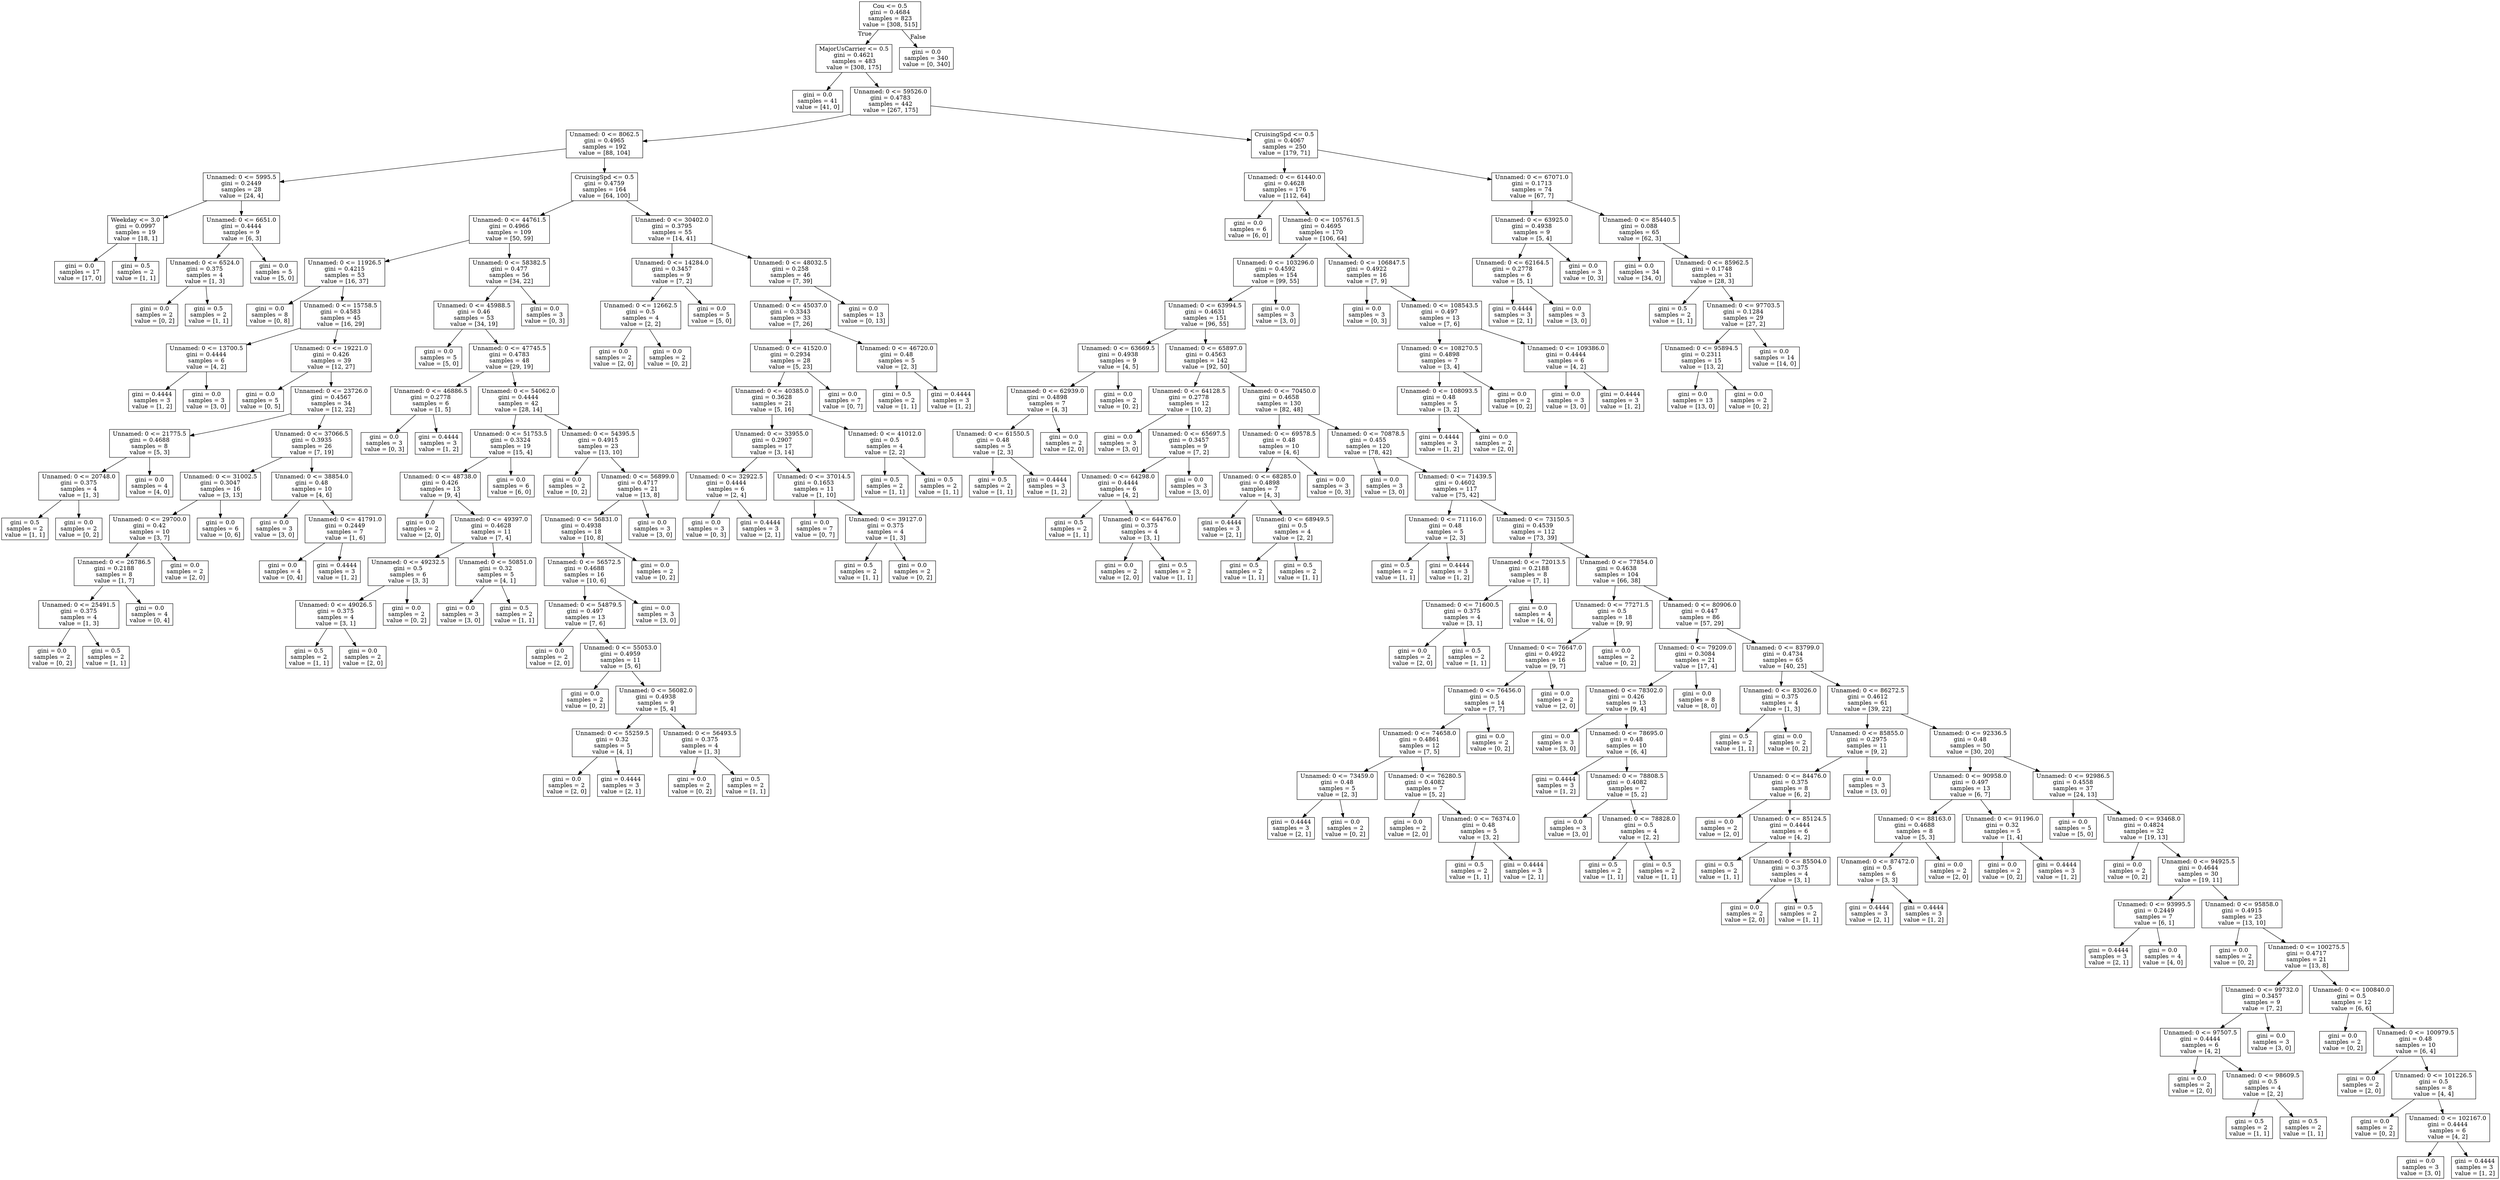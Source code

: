 digraph Tree {
node [shape=box] ;
0 [label="Cou <= 0.5\ngini = 0.4684\nsamples = 823\nvalue = [308, 515]"] ;
1 [label="MajorUsCarrier <= 0.5\ngini = 0.4621\nsamples = 483\nvalue = [308, 175]"] ;
0 -> 1 [labeldistance=2.5, labelangle=45, headlabel="True"] ;
2 [label="gini = 0.0\nsamples = 41\nvalue = [41, 0]"] ;
1 -> 2 ;
3 [label="Unnamed: 0 <= 59526.0\ngini = 0.4783\nsamples = 442\nvalue = [267, 175]"] ;
1 -> 3 ;
4 [label="Unnamed: 0 <= 8062.5\ngini = 0.4965\nsamples = 192\nvalue = [88, 104]"] ;
3 -> 4 ;
5 [label="Unnamed: 0 <= 5995.5\ngini = 0.2449\nsamples = 28\nvalue = [24, 4]"] ;
4 -> 5 ;
6 [label="Weekday <= 3.0\ngini = 0.0997\nsamples = 19\nvalue = [18, 1]"] ;
5 -> 6 ;
7 [label="gini = 0.0\nsamples = 17\nvalue = [17, 0]"] ;
6 -> 7 ;
8 [label="gini = 0.5\nsamples = 2\nvalue = [1, 1]"] ;
6 -> 8 ;
9 [label="Unnamed: 0 <= 6651.0\ngini = 0.4444\nsamples = 9\nvalue = [6, 3]"] ;
5 -> 9 ;
10 [label="Unnamed: 0 <= 6524.0\ngini = 0.375\nsamples = 4\nvalue = [1, 3]"] ;
9 -> 10 ;
11 [label="gini = 0.0\nsamples = 2\nvalue = [0, 2]"] ;
10 -> 11 ;
12 [label="gini = 0.5\nsamples = 2\nvalue = [1, 1]"] ;
10 -> 12 ;
13 [label="gini = 0.0\nsamples = 5\nvalue = [5, 0]"] ;
9 -> 13 ;
14 [label="CruisingSpd <= 0.5\ngini = 0.4759\nsamples = 164\nvalue = [64, 100]"] ;
4 -> 14 ;
15 [label="Unnamed: 0 <= 44761.5\ngini = 0.4966\nsamples = 109\nvalue = [50, 59]"] ;
14 -> 15 ;
16 [label="Unnamed: 0 <= 11926.5\ngini = 0.4215\nsamples = 53\nvalue = [16, 37]"] ;
15 -> 16 ;
17 [label="gini = 0.0\nsamples = 8\nvalue = [0, 8]"] ;
16 -> 17 ;
18 [label="Unnamed: 0 <= 15758.5\ngini = 0.4583\nsamples = 45\nvalue = [16, 29]"] ;
16 -> 18 ;
19 [label="Unnamed: 0 <= 13700.5\ngini = 0.4444\nsamples = 6\nvalue = [4, 2]"] ;
18 -> 19 ;
20 [label="gini = 0.4444\nsamples = 3\nvalue = [1, 2]"] ;
19 -> 20 ;
21 [label="gini = 0.0\nsamples = 3\nvalue = [3, 0]"] ;
19 -> 21 ;
22 [label="Unnamed: 0 <= 19221.0\ngini = 0.426\nsamples = 39\nvalue = [12, 27]"] ;
18 -> 22 ;
23 [label="gini = 0.0\nsamples = 5\nvalue = [0, 5]"] ;
22 -> 23 ;
24 [label="Unnamed: 0 <= 23726.0\ngini = 0.4567\nsamples = 34\nvalue = [12, 22]"] ;
22 -> 24 ;
25 [label="Unnamed: 0 <= 21775.5\ngini = 0.4688\nsamples = 8\nvalue = [5, 3]"] ;
24 -> 25 ;
26 [label="Unnamed: 0 <= 20748.0\ngini = 0.375\nsamples = 4\nvalue = [1, 3]"] ;
25 -> 26 ;
27 [label="gini = 0.5\nsamples = 2\nvalue = [1, 1]"] ;
26 -> 27 ;
28 [label="gini = 0.0\nsamples = 2\nvalue = [0, 2]"] ;
26 -> 28 ;
29 [label="gini = 0.0\nsamples = 4\nvalue = [4, 0]"] ;
25 -> 29 ;
30 [label="Unnamed: 0 <= 37066.5\ngini = 0.3935\nsamples = 26\nvalue = [7, 19]"] ;
24 -> 30 ;
31 [label="Unnamed: 0 <= 31002.5\ngini = 0.3047\nsamples = 16\nvalue = [3, 13]"] ;
30 -> 31 ;
32 [label="Unnamed: 0 <= 29700.0\ngini = 0.42\nsamples = 10\nvalue = [3, 7]"] ;
31 -> 32 ;
33 [label="Unnamed: 0 <= 26786.5\ngini = 0.2188\nsamples = 8\nvalue = [1, 7]"] ;
32 -> 33 ;
34 [label="Unnamed: 0 <= 25491.5\ngini = 0.375\nsamples = 4\nvalue = [1, 3]"] ;
33 -> 34 ;
35 [label="gini = 0.0\nsamples = 2\nvalue = [0, 2]"] ;
34 -> 35 ;
36 [label="gini = 0.5\nsamples = 2\nvalue = [1, 1]"] ;
34 -> 36 ;
37 [label="gini = 0.0\nsamples = 4\nvalue = [0, 4]"] ;
33 -> 37 ;
38 [label="gini = 0.0\nsamples = 2\nvalue = [2, 0]"] ;
32 -> 38 ;
39 [label="gini = 0.0\nsamples = 6\nvalue = [0, 6]"] ;
31 -> 39 ;
40 [label="Unnamed: 0 <= 38854.0\ngini = 0.48\nsamples = 10\nvalue = [4, 6]"] ;
30 -> 40 ;
41 [label="gini = 0.0\nsamples = 3\nvalue = [3, 0]"] ;
40 -> 41 ;
42 [label="Unnamed: 0 <= 41791.0\ngini = 0.2449\nsamples = 7\nvalue = [1, 6]"] ;
40 -> 42 ;
43 [label="gini = 0.0\nsamples = 4\nvalue = [0, 4]"] ;
42 -> 43 ;
44 [label="gini = 0.4444\nsamples = 3\nvalue = [1, 2]"] ;
42 -> 44 ;
45 [label="Unnamed: 0 <= 58382.5\ngini = 0.477\nsamples = 56\nvalue = [34, 22]"] ;
15 -> 45 ;
46 [label="Unnamed: 0 <= 45988.5\ngini = 0.46\nsamples = 53\nvalue = [34, 19]"] ;
45 -> 46 ;
47 [label="gini = 0.0\nsamples = 5\nvalue = [5, 0]"] ;
46 -> 47 ;
48 [label="Unnamed: 0 <= 47745.5\ngini = 0.4783\nsamples = 48\nvalue = [29, 19]"] ;
46 -> 48 ;
49 [label="Unnamed: 0 <= 46886.5\ngini = 0.2778\nsamples = 6\nvalue = [1, 5]"] ;
48 -> 49 ;
50 [label="gini = 0.0\nsamples = 3\nvalue = [0, 3]"] ;
49 -> 50 ;
51 [label="gini = 0.4444\nsamples = 3\nvalue = [1, 2]"] ;
49 -> 51 ;
52 [label="Unnamed: 0 <= 54062.0\ngini = 0.4444\nsamples = 42\nvalue = [28, 14]"] ;
48 -> 52 ;
53 [label="Unnamed: 0 <= 51753.5\ngini = 0.3324\nsamples = 19\nvalue = [15, 4]"] ;
52 -> 53 ;
54 [label="Unnamed: 0 <= 48738.0\ngini = 0.426\nsamples = 13\nvalue = [9, 4]"] ;
53 -> 54 ;
55 [label="gini = 0.0\nsamples = 2\nvalue = [2, 0]"] ;
54 -> 55 ;
56 [label="Unnamed: 0 <= 49397.0\ngini = 0.4628\nsamples = 11\nvalue = [7, 4]"] ;
54 -> 56 ;
57 [label="Unnamed: 0 <= 49232.5\ngini = 0.5\nsamples = 6\nvalue = [3, 3]"] ;
56 -> 57 ;
58 [label="Unnamed: 0 <= 49026.5\ngini = 0.375\nsamples = 4\nvalue = [3, 1]"] ;
57 -> 58 ;
59 [label="gini = 0.5\nsamples = 2\nvalue = [1, 1]"] ;
58 -> 59 ;
60 [label="gini = 0.0\nsamples = 2\nvalue = [2, 0]"] ;
58 -> 60 ;
61 [label="gini = 0.0\nsamples = 2\nvalue = [0, 2]"] ;
57 -> 61 ;
62 [label="Unnamed: 0 <= 50851.0\ngini = 0.32\nsamples = 5\nvalue = [4, 1]"] ;
56 -> 62 ;
63 [label="gini = 0.0\nsamples = 3\nvalue = [3, 0]"] ;
62 -> 63 ;
64 [label="gini = 0.5\nsamples = 2\nvalue = [1, 1]"] ;
62 -> 64 ;
65 [label="gini = 0.0\nsamples = 6\nvalue = [6, 0]"] ;
53 -> 65 ;
66 [label="Unnamed: 0 <= 54395.5\ngini = 0.4915\nsamples = 23\nvalue = [13, 10]"] ;
52 -> 66 ;
67 [label="gini = 0.0\nsamples = 2\nvalue = [0, 2]"] ;
66 -> 67 ;
68 [label="Unnamed: 0 <= 56899.0\ngini = 0.4717\nsamples = 21\nvalue = [13, 8]"] ;
66 -> 68 ;
69 [label="Unnamed: 0 <= 56831.0\ngini = 0.4938\nsamples = 18\nvalue = [10, 8]"] ;
68 -> 69 ;
70 [label="Unnamed: 0 <= 56572.5\ngini = 0.4688\nsamples = 16\nvalue = [10, 6]"] ;
69 -> 70 ;
71 [label="Unnamed: 0 <= 54879.5\ngini = 0.497\nsamples = 13\nvalue = [7, 6]"] ;
70 -> 71 ;
72 [label="gini = 0.0\nsamples = 2\nvalue = [2, 0]"] ;
71 -> 72 ;
73 [label="Unnamed: 0 <= 55053.0\ngini = 0.4959\nsamples = 11\nvalue = [5, 6]"] ;
71 -> 73 ;
74 [label="gini = 0.0\nsamples = 2\nvalue = [0, 2]"] ;
73 -> 74 ;
75 [label="Unnamed: 0 <= 56082.0\ngini = 0.4938\nsamples = 9\nvalue = [5, 4]"] ;
73 -> 75 ;
76 [label="Unnamed: 0 <= 55259.5\ngini = 0.32\nsamples = 5\nvalue = [4, 1]"] ;
75 -> 76 ;
77 [label="gini = 0.0\nsamples = 2\nvalue = [2, 0]"] ;
76 -> 77 ;
78 [label="gini = 0.4444\nsamples = 3\nvalue = [2, 1]"] ;
76 -> 78 ;
79 [label="Unnamed: 0 <= 56493.5\ngini = 0.375\nsamples = 4\nvalue = [1, 3]"] ;
75 -> 79 ;
80 [label="gini = 0.0\nsamples = 2\nvalue = [0, 2]"] ;
79 -> 80 ;
81 [label="gini = 0.5\nsamples = 2\nvalue = [1, 1]"] ;
79 -> 81 ;
82 [label="gini = 0.0\nsamples = 3\nvalue = [3, 0]"] ;
70 -> 82 ;
83 [label="gini = 0.0\nsamples = 2\nvalue = [0, 2]"] ;
69 -> 83 ;
84 [label="gini = 0.0\nsamples = 3\nvalue = [3, 0]"] ;
68 -> 84 ;
85 [label="gini = 0.0\nsamples = 3\nvalue = [0, 3]"] ;
45 -> 85 ;
86 [label="Unnamed: 0 <= 30402.0\ngini = 0.3795\nsamples = 55\nvalue = [14, 41]"] ;
14 -> 86 ;
87 [label="Unnamed: 0 <= 14284.0\ngini = 0.3457\nsamples = 9\nvalue = [7, 2]"] ;
86 -> 87 ;
88 [label="Unnamed: 0 <= 12662.5\ngini = 0.5\nsamples = 4\nvalue = [2, 2]"] ;
87 -> 88 ;
89 [label="gini = 0.0\nsamples = 2\nvalue = [2, 0]"] ;
88 -> 89 ;
90 [label="gini = 0.0\nsamples = 2\nvalue = [0, 2]"] ;
88 -> 90 ;
91 [label="gini = 0.0\nsamples = 5\nvalue = [5, 0]"] ;
87 -> 91 ;
92 [label="Unnamed: 0 <= 48032.5\ngini = 0.258\nsamples = 46\nvalue = [7, 39]"] ;
86 -> 92 ;
93 [label="Unnamed: 0 <= 45037.0\ngini = 0.3343\nsamples = 33\nvalue = [7, 26]"] ;
92 -> 93 ;
94 [label="Unnamed: 0 <= 41520.0\ngini = 0.2934\nsamples = 28\nvalue = [5, 23]"] ;
93 -> 94 ;
95 [label="Unnamed: 0 <= 40385.0\ngini = 0.3628\nsamples = 21\nvalue = [5, 16]"] ;
94 -> 95 ;
96 [label="Unnamed: 0 <= 33955.0\ngini = 0.2907\nsamples = 17\nvalue = [3, 14]"] ;
95 -> 96 ;
97 [label="Unnamed: 0 <= 32922.5\ngini = 0.4444\nsamples = 6\nvalue = [2, 4]"] ;
96 -> 97 ;
98 [label="gini = 0.0\nsamples = 3\nvalue = [0, 3]"] ;
97 -> 98 ;
99 [label="gini = 0.4444\nsamples = 3\nvalue = [2, 1]"] ;
97 -> 99 ;
100 [label="Unnamed: 0 <= 37014.5\ngini = 0.1653\nsamples = 11\nvalue = [1, 10]"] ;
96 -> 100 ;
101 [label="gini = 0.0\nsamples = 7\nvalue = [0, 7]"] ;
100 -> 101 ;
102 [label="Unnamed: 0 <= 39127.0\ngini = 0.375\nsamples = 4\nvalue = [1, 3]"] ;
100 -> 102 ;
103 [label="gini = 0.5\nsamples = 2\nvalue = [1, 1]"] ;
102 -> 103 ;
104 [label="gini = 0.0\nsamples = 2\nvalue = [0, 2]"] ;
102 -> 104 ;
105 [label="Unnamed: 0 <= 41012.0\ngini = 0.5\nsamples = 4\nvalue = [2, 2]"] ;
95 -> 105 ;
106 [label="gini = 0.5\nsamples = 2\nvalue = [1, 1]"] ;
105 -> 106 ;
107 [label="gini = 0.5\nsamples = 2\nvalue = [1, 1]"] ;
105 -> 107 ;
108 [label="gini = 0.0\nsamples = 7\nvalue = [0, 7]"] ;
94 -> 108 ;
109 [label="Unnamed: 0 <= 46720.0\ngini = 0.48\nsamples = 5\nvalue = [2, 3]"] ;
93 -> 109 ;
110 [label="gini = 0.5\nsamples = 2\nvalue = [1, 1]"] ;
109 -> 110 ;
111 [label="gini = 0.4444\nsamples = 3\nvalue = [1, 2]"] ;
109 -> 111 ;
112 [label="gini = 0.0\nsamples = 13\nvalue = [0, 13]"] ;
92 -> 112 ;
113 [label="CruisingSpd <= 0.5\ngini = 0.4067\nsamples = 250\nvalue = [179, 71]"] ;
3 -> 113 ;
114 [label="Unnamed: 0 <= 61440.0\ngini = 0.4628\nsamples = 176\nvalue = [112, 64]"] ;
113 -> 114 ;
115 [label="gini = 0.0\nsamples = 6\nvalue = [6, 0]"] ;
114 -> 115 ;
116 [label="Unnamed: 0 <= 105761.5\ngini = 0.4695\nsamples = 170\nvalue = [106, 64]"] ;
114 -> 116 ;
117 [label="Unnamed: 0 <= 103296.0\ngini = 0.4592\nsamples = 154\nvalue = [99, 55]"] ;
116 -> 117 ;
118 [label="Unnamed: 0 <= 63994.5\ngini = 0.4631\nsamples = 151\nvalue = [96, 55]"] ;
117 -> 118 ;
119 [label="Unnamed: 0 <= 63669.5\ngini = 0.4938\nsamples = 9\nvalue = [4, 5]"] ;
118 -> 119 ;
120 [label="Unnamed: 0 <= 62939.0\ngini = 0.4898\nsamples = 7\nvalue = [4, 3]"] ;
119 -> 120 ;
121 [label="Unnamed: 0 <= 61550.5\ngini = 0.48\nsamples = 5\nvalue = [2, 3]"] ;
120 -> 121 ;
122 [label="gini = 0.5\nsamples = 2\nvalue = [1, 1]"] ;
121 -> 122 ;
123 [label="gini = 0.4444\nsamples = 3\nvalue = [1, 2]"] ;
121 -> 123 ;
124 [label="gini = 0.0\nsamples = 2\nvalue = [2, 0]"] ;
120 -> 124 ;
125 [label="gini = 0.0\nsamples = 2\nvalue = [0, 2]"] ;
119 -> 125 ;
126 [label="Unnamed: 0 <= 65897.0\ngini = 0.4563\nsamples = 142\nvalue = [92, 50]"] ;
118 -> 126 ;
127 [label="Unnamed: 0 <= 64128.5\ngini = 0.2778\nsamples = 12\nvalue = [10, 2]"] ;
126 -> 127 ;
128 [label="gini = 0.0\nsamples = 3\nvalue = [3, 0]"] ;
127 -> 128 ;
129 [label="Unnamed: 0 <= 65697.5\ngini = 0.3457\nsamples = 9\nvalue = [7, 2]"] ;
127 -> 129 ;
130 [label="Unnamed: 0 <= 64298.0\ngini = 0.4444\nsamples = 6\nvalue = [4, 2]"] ;
129 -> 130 ;
131 [label="gini = 0.5\nsamples = 2\nvalue = [1, 1]"] ;
130 -> 131 ;
132 [label="Unnamed: 0 <= 64476.0\ngini = 0.375\nsamples = 4\nvalue = [3, 1]"] ;
130 -> 132 ;
133 [label="gini = 0.0\nsamples = 2\nvalue = [2, 0]"] ;
132 -> 133 ;
134 [label="gini = 0.5\nsamples = 2\nvalue = [1, 1]"] ;
132 -> 134 ;
135 [label="gini = 0.0\nsamples = 3\nvalue = [3, 0]"] ;
129 -> 135 ;
136 [label="Unnamed: 0 <= 70450.0\ngini = 0.4658\nsamples = 130\nvalue = [82, 48]"] ;
126 -> 136 ;
137 [label="Unnamed: 0 <= 69578.5\ngini = 0.48\nsamples = 10\nvalue = [4, 6]"] ;
136 -> 137 ;
138 [label="Unnamed: 0 <= 68285.0\ngini = 0.4898\nsamples = 7\nvalue = [4, 3]"] ;
137 -> 138 ;
139 [label="gini = 0.4444\nsamples = 3\nvalue = [2, 1]"] ;
138 -> 139 ;
140 [label="Unnamed: 0 <= 68949.5\ngini = 0.5\nsamples = 4\nvalue = [2, 2]"] ;
138 -> 140 ;
141 [label="gini = 0.5\nsamples = 2\nvalue = [1, 1]"] ;
140 -> 141 ;
142 [label="gini = 0.5\nsamples = 2\nvalue = [1, 1]"] ;
140 -> 142 ;
143 [label="gini = 0.0\nsamples = 3\nvalue = [0, 3]"] ;
137 -> 143 ;
144 [label="Unnamed: 0 <= 70878.5\ngini = 0.455\nsamples = 120\nvalue = [78, 42]"] ;
136 -> 144 ;
145 [label="gini = 0.0\nsamples = 3\nvalue = [3, 0]"] ;
144 -> 145 ;
146 [label="Unnamed: 0 <= 71439.5\ngini = 0.4602\nsamples = 117\nvalue = [75, 42]"] ;
144 -> 146 ;
147 [label="Unnamed: 0 <= 71116.0\ngini = 0.48\nsamples = 5\nvalue = [2, 3]"] ;
146 -> 147 ;
148 [label="gini = 0.5\nsamples = 2\nvalue = [1, 1]"] ;
147 -> 148 ;
149 [label="gini = 0.4444\nsamples = 3\nvalue = [1, 2]"] ;
147 -> 149 ;
150 [label="Unnamed: 0 <= 73150.5\ngini = 0.4539\nsamples = 112\nvalue = [73, 39]"] ;
146 -> 150 ;
151 [label="Unnamed: 0 <= 72013.5\ngini = 0.2188\nsamples = 8\nvalue = [7, 1]"] ;
150 -> 151 ;
152 [label="Unnamed: 0 <= 71600.5\ngini = 0.375\nsamples = 4\nvalue = [3, 1]"] ;
151 -> 152 ;
153 [label="gini = 0.0\nsamples = 2\nvalue = [2, 0]"] ;
152 -> 153 ;
154 [label="gini = 0.5\nsamples = 2\nvalue = [1, 1]"] ;
152 -> 154 ;
155 [label="gini = 0.0\nsamples = 4\nvalue = [4, 0]"] ;
151 -> 155 ;
156 [label="Unnamed: 0 <= 77854.0\ngini = 0.4638\nsamples = 104\nvalue = [66, 38]"] ;
150 -> 156 ;
157 [label="Unnamed: 0 <= 77271.5\ngini = 0.5\nsamples = 18\nvalue = [9, 9]"] ;
156 -> 157 ;
158 [label="Unnamed: 0 <= 76647.0\ngini = 0.4922\nsamples = 16\nvalue = [9, 7]"] ;
157 -> 158 ;
159 [label="Unnamed: 0 <= 76456.0\ngini = 0.5\nsamples = 14\nvalue = [7, 7]"] ;
158 -> 159 ;
160 [label="Unnamed: 0 <= 74658.0\ngini = 0.4861\nsamples = 12\nvalue = [7, 5]"] ;
159 -> 160 ;
161 [label="Unnamed: 0 <= 73459.0\ngini = 0.48\nsamples = 5\nvalue = [2, 3]"] ;
160 -> 161 ;
162 [label="gini = 0.4444\nsamples = 3\nvalue = [2, 1]"] ;
161 -> 162 ;
163 [label="gini = 0.0\nsamples = 2\nvalue = [0, 2]"] ;
161 -> 163 ;
164 [label="Unnamed: 0 <= 76280.5\ngini = 0.4082\nsamples = 7\nvalue = [5, 2]"] ;
160 -> 164 ;
165 [label="gini = 0.0\nsamples = 2\nvalue = [2, 0]"] ;
164 -> 165 ;
166 [label="Unnamed: 0 <= 76374.0\ngini = 0.48\nsamples = 5\nvalue = [3, 2]"] ;
164 -> 166 ;
167 [label="gini = 0.5\nsamples = 2\nvalue = [1, 1]"] ;
166 -> 167 ;
168 [label="gini = 0.4444\nsamples = 3\nvalue = [2, 1]"] ;
166 -> 168 ;
169 [label="gini = 0.0\nsamples = 2\nvalue = [0, 2]"] ;
159 -> 169 ;
170 [label="gini = 0.0\nsamples = 2\nvalue = [2, 0]"] ;
158 -> 170 ;
171 [label="gini = 0.0\nsamples = 2\nvalue = [0, 2]"] ;
157 -> 171 ;
172 [label="Unnamed: 0 <= 80906.0\ngini = 0.447\nsamples = 86\nvalue = [57, 29]"] ;
156 -> 172 ;
173 [label="Unnamed: 0 <= 79209.0\ngini = 0.3084\nsamples = 21\nvalue = [17, 4]"] ;
172 -> 173 ;
174 [label="Unnamed: 0 <= 78302.0\ngini = 0.426\nsamples = 13\nvalue = [9, 4]"] ;
173 -> 174 ;
175 [label="gini = 0.0\nsamples = 3\nvalue = [3, 0]"] ;
174 -> 175 ;
176 [label="Unnamed: 0 <= 78695.0\ngini = 0.48\nsamples = 10\nvalue = [6, 4]"] ;
174 -> 176 ;
177 [label="gini = 0.4444\nsamples = 3\nvalue = [1, 2]"] ;
176 -> 177 ;
178 [label="Unnamed: 0 <= 78808.5\ngini = 0.4082\nsamples = 7\nvalue = [5, 2]"] ;
176 -> 178 ;
179 [label="gini = 0.0\nsamples = 3\nvalue = [3, 0]"] ;
178 -> 179 ;
180 [label="Unnamed: 0 <= 78828.0\ngini = 0.5\nsamples = 4\nvalue = [2, 2]"] ;
178 -> 180 ;
181 [label="gini = 0.5\nsamples = 2\nvalue = [1, 1]"] ;
180 -> 181 ;
182 [label="gini = 0.5\nsamples = 2\nvalue = [1, 1]"] ;
180 -> 182 ;
183 [label="gini = 0.0\nsamples = 8\nvalue = [8, 0]"] ;
173 -> 183 ;
184 [label="Unnamed: 0 <= 83799.0\ngini = 0.4734\nsamples = 65\nvalue = [40, 25]"] ;
172 -> 184 ;
185 [label="Unnamed: 0 <= 83026.0\ngini = 0.375\nsamples = 4\nvalue = [1, 3]"] ;
184 -> 185 ;
186 [label="gini = 0.5\nsamples = 2\nvalue = [1, 1]"] ;
185 -> 186 ;
187 [label="gini = 0.0\nsamples = 2\nvalue = [0, 2]"] ;
185 -> 187 ;
188 [label="Unnamed: 0 <= 86272.5\ngini = 0.4612\nsamples = 61\nvalue = [39, 22]"] ;
184 -> 188 ;
189 [label="Unnamed: 0 <= 85855.0\ngini = 0.2975\nsamples = 11\nvalue = [9, 2]"] ;
188 -> 189 ;
190 [label="Unnamed: 0 <= 84476.0\ngini = 0.375\nsamples = 8\nvalue = [6, 2]"] ;
189 -> 190 ;
191 [label="gini = 0.0\nsamples = 2\nvalue = [2, 0]"] ;
190 -> 191 ;
192 [label="Unnamed: 0 <= 85124.5\ngini = 0.4444\nsamples = 6\nvalue = [4, 2]"] ;
190 -> 192 ;
193 [label="gini = 0.5\nsamples = 2\nvalue = [1, 1]"] ;
192 -> 193 ;
194 [label="Unnamed: 0 <= 85504.0\ngini = 0.375\nsamples = 4\nvalue = [3, 1]"] ;
192 -> 194 ;
195 [label="gini = 0.0\nsamples = 2\nvalue = [2, 0]"] ;
194 -> 195 ;
196 [label="gini = 0.5\nsamples = 2\nvalue = [1, 1]"] ;
194 -> 196 ;
197 [label="gini = 0.0\nsamples = 3\nvalue = [3, 0]"] ;
189 -> 197 ;
198 [label="Unnamed: 0 <= 92336.5\ngini = 0.48\nsamples = 50\nvalue = [30, 20]"] ;
188 -> 198 ;
199 [label="Unnamed: 0 <= 90958.0\ngini = 0.497\nsamples = 13\nvalue = [6, 7]"] ;
198 -> 199 ;
200 [label="Unnamed: 0 <= 88163.0\ngini = 0.4688\nsamples = 8\nvalue = [5, 3]"] ;
199 -> 200 ;
201 [label="Unnamed: 0 <= 87472.0\ngini = 0.5\nsamples = 6\nvalue = [3, 3]"] ;
200 -> 201 ;
202 [label="gini = 0.4444\nsamples = 3\nvalue = [2, 1]"] ;
201 -> 202 ;
203 [label="gini = 0.4444\nsamples = 3\nvalue = [1, 2]"] ;
201 -> 203 ;
204 [label="gini = 0.0\nsamples = 2\nvalue = [2, 0]"] ;
200 -> 204 ;
205 [label="Unnamed: 0 <= 91196.0\ngini = 0.32\nsamples = 5\nvalue = [1, 4]"] ;
199 -> 205 ;
206 [label="gini = 0.0\nsamples = 2\nvalue = [0, 2]"] ;
205 -> 206 ;
207 [label="gini = 0.4444\nsamples = 3\nvalue = [1, 2]"] ;
205 -> 207 ;
208 [label="Unnamed: 0 <= 92986.5\ngini = 0.4558\nsamples = 37\nvalue = [24, 13]"] ;
198 -> 208 ;
209 [label="gini = 0.0\nsamples = 5\nvalue = [5, 0]"] ;
208 -> 209 ;
210 [label="Unnamed: 0 <= 93468.0\ngini = 0.4824\nsamples = 32\nvalue = [19, 13]"] ;
208 -> 210 ;
211 [label="gini = 0.0\nsamples = 2\nvalue = [0, 2]"] ;
210 -> 211 ;
212 [label="Unnamed: 0 <= 94925.5\ngini = 0.4644\nsamples = 30\nvalue = [19, 11]"] ;
210 -> 212 ;
213 [label="Unnamed: 0 <= 93995.5\ngini = 0.2449\nsamples = 7\nvalue = [6, 1]"] ;
212 -> 213 ;
214 [label="gini = 0.4444\nsamples = 3\nvalue = [2, 1]"] ;
213 -> 214 ;
215 [label="gini = 0.0\nsamples = 4\nvalue = [4, 0]"] ;
213 -> 215 ;
216 [label="Unnamed: 0 <= 95858.0\ngini = 0.4915\nsamples = 23\nvalue = [13, 10]"] ;
212 -> 216 ;
217 [label="gini = 0.0\nsamples = 2\nvalue = [0, 2]"] ;
216 -> 217 ;
218 [label="Unnamed: 0 <= 100275.5\ngini = 0.4717\nsamples = 21\nvalue = [13, 8]"] ;
216 -> 218 ;
219 [label="Unnamed: 0 <= 99732.0\ngini = 0.3457\nsamples = 9\nvalue = [7, 2]"] ;
218 -> 219 ;
220 [label="Unnamed: 0 <= 97507.5\ngini = 0.4444\nsamples = 6\nvalue = [4, 2]"] ;
219 -> 220 ;
221 [label="gini = 0.0\nsamples = 2\nvalue = [2, 0]"] ;
220 -> 221 ;
222 [label="Unnamed: 0 <= 98609.5\ngini = 0.5\nsamples = 4\nvalue = [2, 2]"] ;
220 -> 222 ;
223 [label="gini = 0.5\nsamples = 2\nvalue = [1, 1]"] ;
222 -> 223 ;
224 [label="gini = 0.5\nsamples = 2\nvalue = [1, 1]"] ;
222 -> 224 ;
225 [label="gini = 0.0\nsamples = 3\nvalue = [3, 0]"] ;
219 -> 225 ;
226 [label="Unnamed: 0 <= 100840.0\ngini = 0.5\nsamples = 12\nvalue = [6, 6]"] ;
218 -> 226 ;
227 [label="gini = 0.0\nsamples = 2\nvalue = [0, 2]"] ;
226 -> 227 ;
228 [label="Unnamed: 0 <= 100979.5\ngini = 0.48\nsamples = 10\nvalue = [6, 4]"] ;
226 -> 228 ;
229 [label="gini = 0.0\nsamples = 2\nvalue = [2, 0]"] ;
228 -> 229 ;
230 [label="Unnamed: 0 <= 101226.5\ngini = 0.5\nsamples = 8\nvalue = [4, 4]"] ;
228 -> 230 ;
231 [label="gini = 0.0\nsamples = 2\nvalue = [0, 2]"] ;
230 -> 231 ;
232 [label="Unnamed: 0 <= 102167.0\ngini = 0.4444\nsamples = 6\nvalue = [4, 2]"] ;
230 -> 232 ;
233 [label="gini = 0.0\nsamples = 3\nvalue = [3, 0]"] ;
232 -> 233 ;
234 [label="gini = 0.4444\nsamples = 3\nvalue = [1, 2]"] ;
232 -> 234 ;
235 [label="gini = 0.0\nsamples = 3\nvalue = [3, 0]"] ;
117 -> 235 ;
236 [label="Unnamed: 0 <= 106847.5\ngini = 0.4922\nsamples = 16\nvalue = [7, 9]"] ;
116 -> 236 ;
237 [label="gini = 0.0\nsamples = 3\nvalue = [0, 3]"] ;
236 -> 237 ;
238 [label="Unnamed: 0 <= 108543.5\ngini = 0.497\nsamples = 13\nvalue = [7, 6]"] ;
236 -> 238 ;
239 [label="Unnamed: 0 <= 108270.5\ngini = 0.4898\nsamples = 7\nvalue = [3, 4]"] ;
238 -> 239 ;
240 [label="Unnamed: 0 <= 108093.5\ngini = 0.48\nsamples = 5\nvalue = [3, 2]"] ;
239 -> 240 ;
241 [label="gini = 0.4444\nsamples = 3\nvalue = [1, 2]"] ;
240 -> 241 ;
242 [label="gini = 0.0\nsamples = 2\nvalue = [2, 0]"] ;
240 -> 242 ;
243 [label="gini = 0.0\nsamples = 2\nvalue = [0, 2]"] ;
239 -> 243 ;
244 [label="Unnamed: 0 <= 109386.0\ngini = 0.4444\nsamples = 6\nvalue = [4, 2]"] ;
238 -> 244 ;
245 [label="gini = 0.0\nsamples = 3\nvalue = [3, 0]"] ;
244 -> 245 ;
246 [label="gini = 0.4444\nsamples = 3\nvalue = [1, 2]"] ;
244 -> 246 ;
247 [label="Unnamed: 0 <= 67071.0\ngini = 0.1713\nsamples = 74\nvalue = [67, 7]"] ;
113 -> 247 ;
248 [label="Unnamed: 0 <= 63925.0\ngini = 0.4938\nsamples = 9\nvalue = [5, 4]"] ;
247 -> 248 ;
249 [label="Unnamed: 0 <= 62164.5\ngini = 0.2778\nsamples = 6\nvalue = [5, 1]"] ;
248 -> 249 ;
250 [label="gini = 0.4444\nsamples = 3\nvalue = [2, 1]"] ;
249 -> 250 ;
251 [label="gini = 0.0\nsamples = 3\nvalue = [3, 0]"] ;
249 -> 251 ;
252 [label="gini = 0.0\nsamples = 3\nvalue = [0, 3]"] ;
248 -> 252 ;
253 [label="Unnamed: 0 <= 85440.5\ngini = 0.088\nsamples = 65\nvalue = [62, 3]"] ;
247 -> 253 ;
254 [label="gini = 0.0\nsamples = 34\nvalue = [34, 0]"] ;
253 -> 254 ;
255 [label="Unnamed: 0 <= 85962.5\ngini = 0.1748\nsamples = 31\nvalue = [28, 3]"] ;
253 -> 255 ;
256 [label="gini = 0.5\nsamples = 2\nvalue = [1, 1]"] ;
255 -> 256 ;
257 [label="Unnamed: 0 <= 97703.5\ngini = 0.1284\nsamples = 29\nvalue = [27, 2]"] ;
255 -> 257 ;
258 [label="Unnamed: 0 <= 95894.5\ngini = 0.2311\nsamples = 15\nvalue = [13, 2]"] ;
257 -> 258 ;
259 [label="gini = 0.0\nsamples = 13\nvalue = [13, 0]"] ;
258 -> 259 ;
260 [label="gini = 0.0\nsamples = 2\nvalue = [0, 2]"] ;
258 -> 260 ;
261 [label="gini = 0.0\nsamples = 14\nvalue = [14, 0]"] ;
257 -> 261 ;
262 [label="gini = 0.0\nsamples = 340\nvalue = [0, 340]"] ;
0 -> 262 [labeldistance=2.5, labelangle=-45, headlabel="False"] ;
}